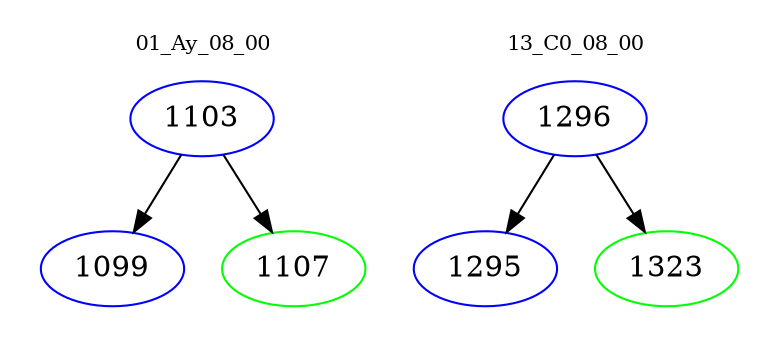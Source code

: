 digraph{
subgraph cluster_0 {
color = white
label = "01_Ay_08_00";
fontsize=10;
T0_1103 [label="1103", color="blue"]
T0_1103 -> T0_1099 [color="black"]
T0_1099 [label="1099", color="blue"]
T0_1103 -> T0_1107 [color="black"]
T0_1107 [label="1107", color="green"]
}
subgraph cluster_1 {
color = white
label = "13_C0_08_00";
fontsize=10;
T1_1296 [label="1296", color="blue"]
T1_1296 -> T1_1295 [color="black"]
T1_1295 [label="1295", color="blue"]
T1_1296 -> T1_1323 [color="black"]
T1_1323 [label="1323", color="green"]
}
}
